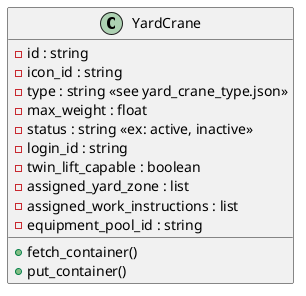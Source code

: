 @startuml

class YardCrane {
    - id : string
    - icon_id : string
    - type : string << see yard_crane_type.json >>
    - max_weight : float
    - status : string << ex: active, inactive >>
    - login_id : string
    - twin_lift_capable : boolean
    - assigned_yard_zone : list
    - assigned_work_instructions : list
    - equipment_pool_id : string

    + fetch_container()
    + put_container()
}

@enduml